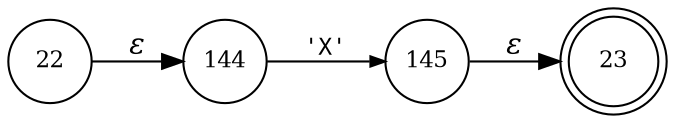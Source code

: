 digraph ATN {
rankdir=LR;
s23[fontsize=11, label="23", shape=doublecircle, fixedsize=true, width=.6];
s144[fontsize=11,label="144", shape=circle, fixedsize=true, width=.55, peripheries=1];
s145[fontsize=11,label="145", shape=circle, fixedsize=true, width=.55, peripheries=1];
s22[fontsize=11,label="22", shape=circle, fixedsize=true, width=.55, peripheries=1];
s22 -> s144 [fontname="Times-Italic", label="&epsilon;"];
s144 -> s145 [fontsize=11, fontname="Courier", arrowsize=.7, label = "'X'", arrowhead = normal];
s145 -> s23 [fontname="Times-Italic", label="&epsilon;"];
}